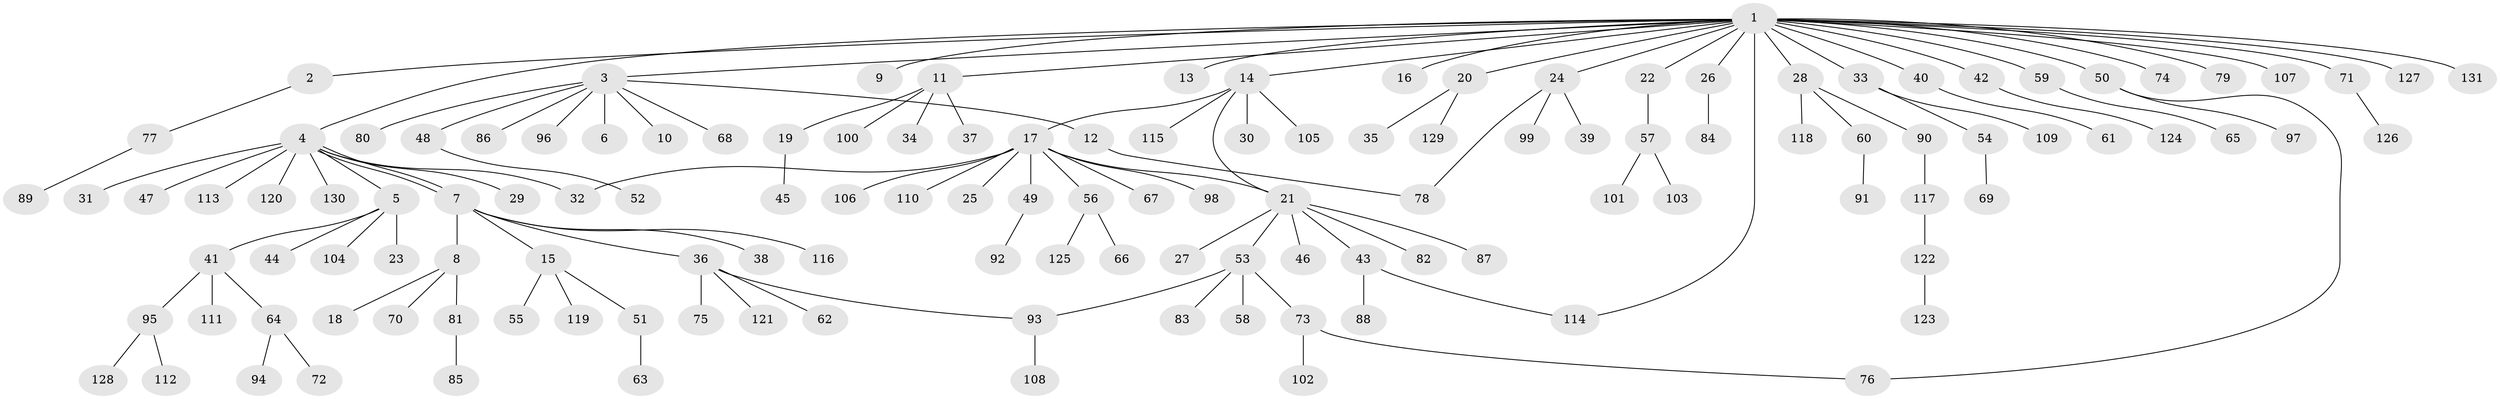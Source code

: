 // coarse degree distribution, {24: 0.010101010101010102, 2: 0.1111111111111111, 9: 0.010101010101010102, 11: 0.020202020202020204, 4: 0.030303030303030304, 1: 0.6868686868686869, 6: 0.020202020202020204, 3: 0.08080808080808081, 5: 0.020202020202020204, 7: 0.010101010101010102}
// Generated by graph-tools (version 1.1) at 2025/23/03/03/25 07:23:55]
// undirected, 131 vertices, 137 edges
graph export_dot {
graph [start="1"]
  node [color=gray90,style=filled];
  1;
  2;
  3;
  4;
  5;
  6;
  7;
  8;
  9;
  10;
  11;
  12;
  13;
  14;
  15;
  16;
  17;
  18;
  19;
  20;
  21;
  22;
  23;
  24;
  25;
  26;
  27;
  28;
  29;
  30;
  31;
  32;
  33;
  34;
  35;
  36;
  37;
  38;
  39;
  40;
  41;
  42;
  43;
  44;
  45;
  46;
  47;
  48;
  49;
  50;
  51;
  52;
  53;
  54;
  55;
  56;
  57;
  58;
  59;
  60;
  61;
  62;
  63;
  64;
  65;
  66;
  67;
  68;
  69;
  70;
  71;
  72;
  73;
  74;
  75;
  76;
  77;
  78;
  79;
  80;
  81;
  82;
  83;
  84;
  85;
  86;
  87;
  88;
  89;
  90;
  91;
  92;
  93;
  94;
  95;
  96;
  97;
  98;
  99;
  100;
  101;
  102;
  103;
  104;
  105;
  106;
  107;
  108;
  109;
  110;
  111;
  112;
  113;
  114;
  115;
  116;
  117;
  118;
  119;
  120;
  121;
  122;
  123;
  124;
  125;
  126;
  127;
  128;
  129;
  130;
  131;
  1 -- 2;
  1 -- 3;
  1 -- 4;
  1 -- 9;
  1 -- 11;
  1 -- 13;
  1 -- 14;
  1 -- 16;
  1 -- 20;
  1 -- 22;
  1 -- 24;
  1 -- 26;
  1 -- 28;
  1 -- 33;
  1 -- 40;
  1 -- 42;
  1 -- 50;
  1 -- 59;
  1 -- 71;
  1 -- 74;
  1 -- 79;
  1 -- 107;
  1 -- 114;
  1 -- 127;
  1 -- 131;
  2 -- 77;
  3 -- 6;
  3 -- 10;
  3 -- 12;
  3 -- 48;
  3 -- 68;
  3 -- 80;
  3 -- 86;
  3 -- 96;
  4 -- 5;
  4 -- 7;
  4 -- 7;
  4 -- 29;
  4 -- 31;
  4 -- 32;
  4 -- 47;
  4 -- 113;
  4 -- 120;
  4 -- 130;
  5 -- 23;
  5 -- 41;
  5 -- 44;
  5 -- 104;
  7 -- 8;
  7 -- 15;
  7 -- 36;
  7 -- 38;
  7 -- 116;
  8 -- 18;
  8 -- 70;
  8 -- 81;
  11 -- 19;
  11 -- 34;
  11 -- 37;
  11 -- 100;
  12 -- 78;
  14 -- 17;
  14 -- 21;
  14 -- 30;
  14 -- 105;
  14 -- 115;
  15 -- 51;
  15 -- 55;
  15 -- 119;
  17 -- 21;
  17 -- 25;
  17 -- 32;
  17 -- 49;
  17 -- 56;
  17 -- 67;
  17 -- 98;
  17 -- 106;
  17 -- 110;
  19 -- 45;
  20 -- 35;
  20 -- 129;
  21 -- 27;
  21 -- 43;
  21 -- 46;
  21 -- 53;
  21 -- 82;
  21 -- 87;
  22 -- 57;
  24 -- 39;
  24 -- 78;
  24 -- 99;
  26 -- 84;
  28 -- 60;
  28 -- 90;
  28 -- 118;
  33 -- 54;
  33 -- 109;
  36 -- 62;
  36 -- 75;
  36 -- 93;
  36 -- 121;
  40 -- 61;
  41 -- 64;
  41 -- 95;
  41 -- 111;
  42 -- 124;
  43 -- 88;
  43 -- 114;
  48 -- 52;
  49 -- 92;
  50 -- 76;
  50 -- 97;
  51 -- 63;
  53 -- 58;
  53 -- 73;
  53 -- 83;
  53 -- 93;
  54 -- 69;
  56 -- 66;
  56 -- 125;
  57 -- 101;
  57 -- 103;
  59 -- 65;
  60 -- 91;
  64 -- 72;
  64 -- 94;
  71 -- 126;
  73 -- 76;
  73 -- 102;
  77 -- 89;
  81 -- 85;
  90 -- 117;
  93 -- 108;
  95 -- 112;
  95 -- 128;
  117 -- 122;
  122 -- 123;
}
